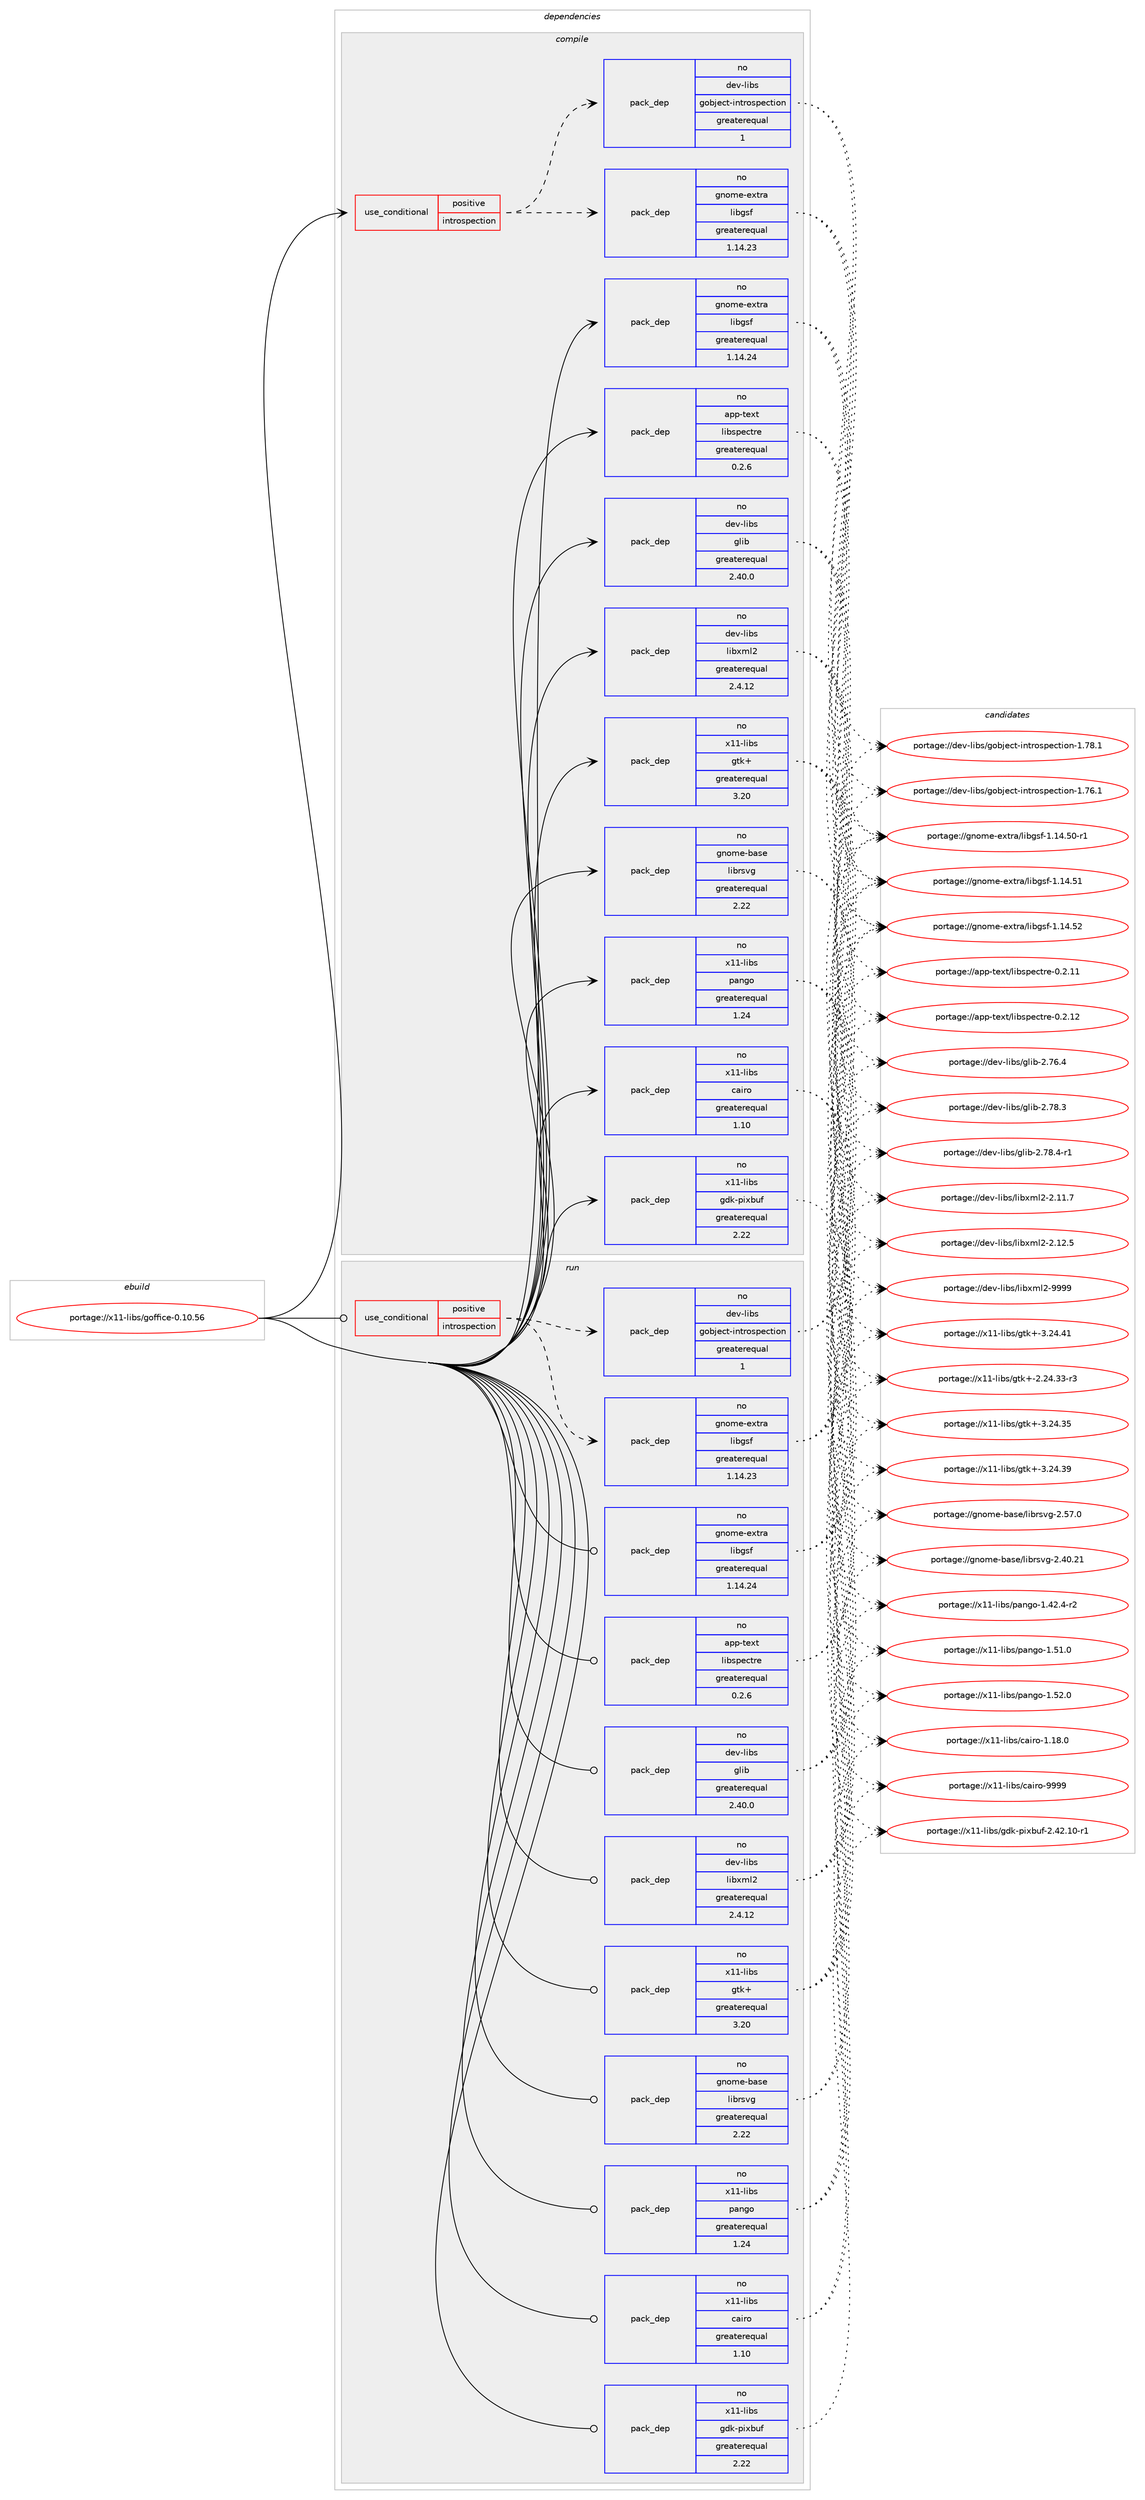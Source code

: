 digraph prolog {

# *************
# Graph options
# *************

newrank=true;
concentrate=true;
compound=true;
graph [rankdir=LR,fontname=Helvetica,fontsize=10,ranksep=1.5];#, ranksep=2.5, nodesep=0.2];
edge  [arrowhead=vee];
node  [fontname=Helvetica,fontsize=10];

# **********
# The ebuild
# **********

subgraph cluster_leftcol {
color=gray;
rank=same;
label=<<i>ebuild</i>>;
id [label="portage://x11-libs/goffice-0.10.56", color=red, width=4, href="../x11-libs/goffice-0.10.56.svg"];
}

# ****************
# The dependencies
# ****************

subgraph cluster_midcol {
color=gray;
label=<<i>dependencies</i>>;
subgraph cluster_compile {
fillcolor="#eeeeee";
style=filled;
label=<<i>compile</i>>;
subgraph cond6845 {
dependency9940 [label=<<TABLE BORDER="0" CELLBORDER="1" CELLSPACING="0" CELLPADDING="4"><TR><TD ROWSPAN="3" CELLPADDING="10">use_conditional</TD></TR><TR><TD>positive</TD></TR><TR><TD>introspection</TD></TR></TABLE>>, shape=none, color=red];
subgraph pack2933 {
dependency9941 [label=<<TABLE BORDER="0" CELLBORDER="1" CELLSPACING="0" CELLPADDING="4" WIDTH="220"><TR><TD ROWSPAN="6" CELLPADDING="30">pack_dep</TD></TR><TR><TD WIDTH="110">no</TD></TR><TR><TD>dev-libs</TD></TR><TR><TD>gobject-introspection</TD></TR><TR><TD>greaterequal</TD></TR><TR><TD>1</TD></TR></TABLE>>, shape=none, color=blue];
}
dependency9940:e -> dependency9941:w [weight=20,style="dashed",arrowhead="vee"];
subgraph pack2934 {
dependency9942 [label=<<TABLE BORDER="0" CELLBORDER="1" CELLSPACING="0" CELLPADDING="4" WIDTH="220"><TR><TD ROWSPAN="6" CELLPADDING="30">pack_dep</TD></TR><TR><TD WIDTH="110">no</TD></TR><TR><TD>gnome-extra</TD></TR><TR><TD>libgsf</TD></TR><TR><TD>greaterequal</TD></TR><TR><TD>1.14.23</TD></TR></TABLE>>, shape=none, color=blue];
}
dependency9940:e -> dependency9942:w [weight=20,style="dashed",arrowhead="vee"];
}
id:e -> dependency9940:w [weight=20,style="solid",arrowhead="vee"];
subgraph pack2935 {
dependency9943 [label=<<TABLE BORDER="0" CELLBORDER="1" CELLSPACING="0" CELLPADDING="4" WIDTH="220"><TR><TD ROWSPAN="6" CELLPADDING="30">pack_dep</TD></TR><TR><TD WIDTH="110">no</TD></TR><TR><TD>app-text</TD></TR><TR><TD>libspectre</TD></TR><TR><TD>greaterequal</TD></TR><TR><TD>0.2.6</TD></TR></TABLE>>, shape=none, color=blue];
}
id:e -> dependency9943:w [weight=20,style="solid",arrowhead="vee"];
subgraph pack2936 {
dependency9944 [label=<<TABLE BORDER="0" CELLBORDER="1" CELLSPACING="0" CELLPADDING="4" WIDTH="220"><TR><TD ROWSPAN="6" CELLPADDING="30">pack_dep</TD></TR><TR><TD WIDTH="110">no</TD></TR><TR><TD>dev-libs</TD></TR><TR><TD>glib</TD></TR><TR><TD>greaterequal</TD></TR><TR><TD>2.40.0</TD></TR></TABLE>>, shape=none, color=blue];
}
id:e -> dependency9944:w [weight=20,style="solid",arrowhead="vee"];
subgraph pack2937 {
dependency9945 [label=<<TABLE BORDER="0" CELLBORDER="1" CELLSPACING="0" CELLPADDING="4" WIDTH="220"><TR><TD ROWSPAN="6" CELLPADDING="30">pack_dep</TD></TR><TR><TD WIDTH="110">no</TD></TR><TR><TD>dev-libs</TD></TR><TR><TD>libxml2</TD></TR><TR><TD>greaterequal</TD></TR><TR><TD>2.4.12</TD></TR></TABLE>>, shape=none, color=blue];
}
id:e -> dependency9945:w [weight=20,style="solid",arrowhead="vee"];
# *** BEGIN UNKNOWN DEPENDENCY TYPE (TODO) ***
# id -> package_dependency(portage://x11-libs/goffice-0.10.56,install,no,dev-libs,libxslt,none,[,,],[],[])
# *** END UNKNOWN DEPENDENCY TYPE (TODO) ***

subgraph pack2938 {
dependency9946 [label=<<TABLE BORDER="0" CELLBORDER="1" CELLSPACING="0" CELLPADDING="4" WIDTH="220"><TR><TD ROWSPAN="6" CELLPADDING="30">pack_dep</TD></TR><TR><TD WIDTH="110">no</TD></TR><TR><TD>gnome-base</TD></TR><TR><TD>librsvg</TD></TR><TR><TD>greaterequal</TD></TR><TR><TD>2.22</TD></TR></TABLE>>, shape=none, color=blue];
}
id:e -> dependency9946:w [weight=20,style="solid",arrowhead="vee"];
subgraph pack2939 {
dependency9947 [label=<<TABLE BORDER="0" CELLBORDER="1" CELLSPACING="0" CELLPADDING="4" WIDTH="220"><TR><TD ROWSPAN="6" CELLPADDING="30">pack_dep</TD></TR><TR><TD WIDTH="110">no</TD></TR><TR><TD>gnome-extra</TD></TR><TR><TD>libgsf</TD></TR><TR><TD>greaterequal</TD></TR><TR><TD>1.14.24</TD></TR></TABLE>>, shape=none, color=blue];
}
id:e -> dependency9947:w [weight=20,style="solid",arrowhead="vee"];
subgraph pack2940 {
dependency9948 [label=<<TABLE BORDER="0" CELLBORDER="1" CELLSPACING="0" CELLPADDING="4" WIDTH="220"><TR><TD ROWSPAN="6" CELLPADDING="30">pack_dep</TD></TR><TR><TD WIDTH="110">no</TD></TR><TR><TD>x11-libs</TD></TR><TR><TD>cairo</TD></TR><TR><TD>greaterequal</TD></TR><TR><TD>1.10</TD></TR></TABLE>>, shape=none, color=blue];
}
id:e -> dependency9948:w [weight=20,style="solid",arrowhead="vee"];
subgraph pack2941 {
dependency9949 [label=<<TABLE BORDER="0" CELLBORDER="1" CELLSPACING="0" CELLPADDING="4" WIDTH="220"><TR><TD ROWSPAN="6" CELLPADDING="30">pack_dep</TD></TR><TR><TD WIDTH="110">no</TD></TR><TR><TD>x11-libs</TD></TR><TR><TD>gdk-pixbuf</TD></TR><TR><TD>greaterequal</TD></TR><TR><TD>2.22</TD></TR></TABLE>>, shape=none, color=blue];
}
id:e -> dependency9949:w [weight=20,style="solid",arrowhead="vee"];
subgraph pack2942 {
dependency9950 [label=<<TABLE BORDER="0" CELLBORDER="1" CELLSPACING="0" CELLPADDING="4" WIDTH="220"><TR><TD ROWSPAN="6" CELLPADDING="30">pack_dep</TD></TR><TR><TD WIDTH="110">no</TD></TR><TR><TD>x11-libs</TD></TR><TR><TD>gtk+</TD></TR><TR><TD>greaterequal</TD></TR><TR><TD>3.20</TD></TR></TABLE>>, shape=none, color=blue];
}
id:e -> dependency9950:w [weight=20,style="solid",arrowhead="vee"];
# *** BEGIN UNKNOWN DEPENDENCY TYPE (TODO) ***
# id -> package_dependency(portage://x11-libs/goffice-0.10.56,install,no,x11-libs,libXext,none,[,,],any_same_slot,[])
# *** END UNKNOWN DEPENDENCY TYPE (TODO) ***

# *** BEGIN UNKNOWN DEPENDENCY TYPE (TODO) ***
# id -> package_dependency(portage://x11-libs/goffice-0.10.56,install,no,x11-libs,libXrender,none,[,,],any_same_slot,[])
# *** END UNKNOWN DEPENDENCY TYPE (TODO) ***

subgraph pack2943 {
dependency9951 [label=<<TABLE BORDER="0" CELLBORDER="1" CELLSPACING="0" CELLPADDING="4" WIDTH="220"><TR><TD ROWSPAN="6" CELLPADDING="30">pack_dep</TD></TR><TR><TD WIDTH="110">no</TD></TR><TR><TD>x11-libs</TD></TR><TR><TD>pango</TD></TR><TR><TD>greaterequal</TD></TR><TR><TD>1.24</TD></TR></TABLE>>, shape=none, color=blue];
}
id:e -> dependency9951:w [weight=20,style="solid",arrowhead="vee"];
}
subgraph cluster_compileandrun {
fillcolor="#eeeeee";
style=filled;
label=<<i>compile and run</i>>;
}
subgraph cluster_run {
fillcolor="#eeeeee";
style=filled;
label=<<i>run</i>>;
subgraph cond6846 {
dependency9952 [label=<<TABLE BORDER="0" CELLBORDER="1" CELLSPACING="0" CELLPADDING="4"><TR><TD ROWSPAN="3" CELLPADDING="10">use_conditional</TD></TR><TR><TD>positive</TD></TR><TR><TD>introspection</TD></TR></TABLE>>, shape=none, color=red];
subgraph pack2944 {
dependency9953 [label=<<TABLE BORDER="0" CELLBORDER="1" CELLSPACING="0" CELLPADDING="4" WIDTH="220"><TR><TD ROWSPAN="6" CELLPADDING="30">pack_dep</TD></TR><TR><TD WIDTH="110">no</TD></TR><TR><TD>dev-libs</TD></TR><TR><TD>gobject-introspection</TD></TR><TR><TD>greaterequal</TD></TR><TR><TD>1</TD></TR></TABLE>>, shape=none, color=blue];
}
dependency9952:e -> dependency9953:w [weight=20,style="dashed",arrowhead="vee"];
subgraph pack2945 {
dependency9954 [label=<<TABLE BORDER="0" CELLBORDER="1" CELLSPACING="0" CELLPADDING="4" WIDTH="220"><TR><TD ROWSPAN="6" CELLPADDING="30">pack_dep</TD></TR><TR><TD WIDTH="110">no</TD></TR><TR><TD>gnome-extra</TD></TR><TR><TD>libgsf</TD></TR><TR><TD>greaterequal</TD></TR><TR><TD>1.14.23</TD></TR></TABLE>>, shape=none, color=blue];
}
dependency9952:e -> dependency9954:w [weight=20,style="dashed",arrowhead="vee"];
}
id:e -> dependency9952:w [weight=20,style="solid",arrowhead="odot"];
subgraph pack2946 {
dependency9955 [label=<<TABLE BORDER="0" CELLBORDER="1" CELLSPACING="0" CELLPADDING="4" WIDTH="220"><TR><TD ROWSPAN="6" CELLPADDING="30">pack_dep</TD></TR><TR><TD WIDTH="110">no</TD></TR><TR><TD>app-text</TD></TR><TR><TD>libspectre</TD></TR><TR><TD>greaterequal</TD></TR><TR><TD>0.2.6</TD></TR></TABLE>>, shape=none, color=blue];
}
id:e -> dependency9955:w [weight=20,style="solid",arrowhead="odot"];
subgraph pack2947 {
dependency9956 [label=<<TABLE BORDER="0" CELLBORDER="1" CELLSPACING="0" CELLPADDING="4" WIDTH="220"><TR><TD ROWSPAN="6" CELLPADDING="30">pack_dep</TD></TR><TR><TD WIDTH="110">no</TD></TR><TR><TD>dev-libs</TD></TR><TR><TD>glib</TD></TR><TR><TD>greaterequal</TD></TR><TR><TD>2.40.0</TD></TR></TABLE>>, shape=none, color=blue];
}
id:e -> dependency9956:w [weight=20,style="solid",arrowhead="odot"];
subgraph pack2948 {
dependency9957 [label=<<TABLE BORDER="0" CELLBORDER="1" CELLSPACING="0" CELLPADDING="4" WIDTH="220"><TR><TD ROWSPAN="6" CELLPADDING="30">pack_dep</TD></TR><TR><TD WIDTH="110">no</TD></TR><TR><TD>dev-libs</TD></TR><TR><TD>libxml2</TD></TR><TR><TD>greaterequal</TD></TR><TR><TD>2.4.12</TD></TR></TABLE>>, shape=none, color=blue];
}
id:e -> dependency9957:w [weight=20,style="solid",arrowhead="odot"];
# *** BEGIN UNKNOWN DEPENDENCY TYPE (TODO) ***
# id -> package_dependency(portage://x11-libs/goffice-0.10.56,run,no,dev-libs,libxslt,none,[,,],[],[])
# *** END UNKNOWN DEPENDENCY TYPE (TODO) ***

subgraph pack2949 {
dependency9958 [label=<<TABLE BORDER="0" CELLBORDER="1" CELLSPACING="0" CELLPADDING="4" WIDTH="220"><TR><TD ROWSPAN="6" CELLPADDING="30">pack_dep</TD></TR><TR><TD WIDTH="110">no</TD></TR><TR><TD>gnome-base</TD></TR><TR><TD>librsvg</TD></TR><TR><TD>greaterequal</TD></TR><TR><TD>2.22</TD></TR></TABLE>>, shape=none, color=blue];
}
id:e -> dependency9958:w [weight=20,style="solid",arrowhead="odot"];
subgraph pack2950 {
dependency9959 [label=<<TABLE BORDER="0" CELLBORDER="1" CELLSPACING="0" CELLPADDING="4" WIDTH="220"><TR><TD ROWSPAN="6" CELLPADDING="30">pack_dep</TD></TR><TR><TD WIDTH="110">no</TD></TR><TR><TD>gnome-extra</TD></TR><TR><TD>libgsf</TD></TR><TR><TD>greaterequal</TD></TR><TR><TD>1.14.24</TD></TR></TABLE>>, shape=none, color=blue];
}
id:e -> dependency9959:w [weight=20,style="solid",arrowhead="odot"];
subgraph pack2951 {
dependency9960 [label=<<TABLE BORDER="0" CELLBORDER="1" CELLSPACING="0" CELLPADDING="4" WIDTH="220"><TR><TD ROWSPAN="6" CELLPADDING="30">pack_dep</TD></TR><TR><TD WIDTH="110">no</TD></TR><TR><TD>x11-libs</TD></TR><TR><TD>cairo</TD></TR><TR><TD>greaterequal</TD></TR><TR><TD>1.10</TD></TR></TABLE>>, shape=none, color=blue];
}
id:e -> dependency9960:w [weight=20,style="solid",arrowhead="odot"];
subgraph pack2952 {
dependency9961 [label=<<TABLE BORDER="0" CELLBORDER="1" CELLSPACING="0" CELLPADDING="4" WIDTH="220"><TR><TD ROWSPAN="6" CELLPADDING="30">pack_dep</TD></TR><TR><TD WIDTH="110">no</TD></TR><TR><TD>x11-libs</TD></TR><TR><TD>gdk-pixbuf</TD></TR><TR><TD>greaterequal</TD></TR><TR><TD>2.22</TD></TR></TABLE>>, shape=none, color=blue];
}
id:e -> dependency9961:w [weight=20,style="solid",arrowhead="odot"];
subgraph pack2953 {
dependency9962 [label=<<TABLE BORDER="0" CELLBORDER="1" CELLSPACING="0" CELLPADDING="4" WIDTH="220"><TR><TD ROWSPAN="6" CELLPADDING="30">pack_dep</TD></TR><TR><TD WIDTH="110">no</TD></TR><TR><TD>x11-libs</TD></TR><TR><TD>gtk+</TD></TR><TR><TD>greaterequal</TD></TR><TR><TD>3.20</TD></TR></TABLE>>, shape=none, color=blue];
}
id:e -> dependency9962:w [weight=20,style="solid",arrowhead="odot"];
# *** BEGIN UNKNOWN DEPENDENCY TYPE (TODO) ***
# id -> package_dependency(portage://x11-libs/goffice-0.10.56,run,no,x11-libs,libXext,none,[,,],any_same_slot,[])
# *** END UNKNOWN DEPENDENCY TYPE (TODO) ***

# *** BEGIN UNKNOWN DEPENDENCY TYPE (TODO) ***
# id -> package_dependency(portage://x11-libs/goffice-0.10.56,run,no,x11-libs,libXrender,none,[,,],any_same_slot,[])
# *** END UNKNOWN DEPENDENCY TYPE (TODO) ***

subgraph pack2954 {
dependency9963 [label=<<TABLE BORDER="0" CELLBORDER="1" CELLSPACING="0" CELLPADDING="4" WIDTH="220"><TR><TD ROWSPAN="6" CELLPADDING="30">pack_dep</TD></TR><TR><TD WIDTH="110">no</TD></TR><TR><TD>x11-libs</TD></TR><TR><TD>pango</TD></TR><TR><TD>greaterequal</TD></TR><TR><TD>1.24</TD></TR></TABLE>>, shape=none, color=blue];
}
id:e -> dependency9963:w [weight=20,style="solid",arrowhead="odot"];
}
}

# **************
# The candidates
# **************

subgraph cluster_choices {
rank=same;
color=gray;
label=<<i>candidates</i>>;

subgraph choice2933 {
color=black;
nodesep=1;
choice1001011184510810598115471031119810610199116451051101161141111151121019911610511111045494655544649 [label="portage://dev-libs/gobject-introspection-1.76.1", color=red, width=4,href="../dev-libs/gobject-introspection-1.76.1.svg"];
choice1001011184510810598115471031119810610199116451051101161141111151121019911610511111045494655564649 [label="portage://dev-libs/gobject-introspection-1.78.1", color=red, width=4,href="../dev-libs/gobject-introspection-1.78.1.svg"];
dependency9941:e -> choice1001011184510810598115471031119810610199116451051101161141111151121019911610511111045494655544649:w [style=dotted,weight="100"];
dependency9941:e -> choice1001011184510810598115471031119810610199116451051101161141111151121019911610511111045494655564649:w [style=dotted,weight="100"];
}
subgraph choice2934 {
color=black;
nodesep=1;
choice1031101111091014510112011611497471081059810311510245494649524653484511449 [label="portage://gnome-extra/libgsf-1.14.50-r1", color=red, width=4,href="../gnome-extra/libgsf-1.14.50-r1.svg"];
choice103110111109101451011201161149747108105981031151024549464952465349 [label="portage://gnome-extra/libgsf-1.14.51", color=red, width=4,href="../gnome-extra/libgsf-1.14.51.svg"];
choice103110111109101451011201161149747108105981031151024549464952465350 [label="portage://gnome-extra/libgsf-1.14.52", color=red, width=4,href="../gnome-extra/libgsf-1.14.52.svg"];
dependency9942:e -> choice1031101111091014510112011611497471081059810311510245494649524653484511449:w [style=dotted,weight="100"];
dependency9942:e -> choice103110111109101451011201161149747108105981031151024549464952465349:w [style=dotted,weight="100"];
dependency9942:e -> choice103110111109101451011201161149747108105981031151024549464952465350:w [style=dotted,weight="100"];
}
subgraph choice2935 {
color=black;
nodesep=1;
choice971121124511610112011647108105981151121019911611410145484650464949 [label="portage://app-text/libspectre-0.2.11", color=red, width=4,href="../app-text/libspectre-0.2.11.svg"];
choice971121124511610112011647108105981151121019911611410145484650464950 [label="portage://app-text/libspectre-0.2.12", color=red, width=4,href="../app-text/libspectre-0.2.12.svg"];
dependency9943:e -> choice971121124511610112011647108105981151121019911611410145484650464949:w [style=dotted,weight="100"];
dependency9943:e -> choice971121124511610112011647108105981151121019911611410145484650464950:w [style=dotted,weight="100"];
}
subgraph choice2936 {
color=black;
nodesep=1;
choice1001011184510810598115471031081059845504655544652 [label="portage://dev-libs/glib-2.76.4", color=red, width=4,href="../dev-libs/glib-2.76.4.svg"];
choice1001011184510810598115471031081059845504655564651 [label="portage://dev-libs/glib-2.78.3", color=red, width=4,href="../dev-libs/glib-2.78.3.svg"];
choice10010111845108105981154710310810598455046555646524511449 [label="portage://dev-libs/glib-2.78.4-r1", color=red, width=4,href="../dev-libs/glib-2.78.4-r1.svg"];
dependency9944:e -> choice1001011184510810598115471031081059845504655544652:w [style=dotted,weight="100"];
dependency9944:e -> choice1001011184510810598115471031081059845504655564651:w [style=dotted,weight="100"];
dependency9944:e -> choice10010111845108105981154710310810598455046555646524511449:w [style=dotted,weight="100"];
}
subgraph choice2937 {
color=black;
nodesep=1;
choice100101118451081059811547108105981201091085045504649494655 [label="portage://dev-libs/libxml2-2.11.7", color=red, width=4,href="../dev-libs/libxml2-2.11.7.svg"];
choice100101118451081059811547108105981201091085045504649504653 [label="portage://dev-libs/libxml2-2.12.5", color=red, width=4,href="../dev-libs/libxml2-2.12.5.svg"];
choice10010111845108105981154710810598120109108504557575757 [label="portage://dev-libs/libxml2-9999", color=red, width=4,href="../dev-libs/libxml2-9999.svg"];
dependency9945:e -> choice100101118451081059811547108105981201091085045504649494655:w [style=dotted,weight="100"];
dependency9945:e -> choice100101118451081059811547108105981201091085045504649504653:w [style=dotted,weight="100"];
dependency9945:e -> choice10010111845108105981154710810598120109108504557575757:w [style=dotted,weight="100"];
}
subgraph choice2938 {
color=black;
nodesep=1;
choice10311011110910145989711510147108105981141151181034550465248465049 [label="portage://gnome-base/librsvg-2.40.21", color=red, width=4,href="../gnome-base/librsvg-2.40.21.svg"];
choice103110111109101459897115101471081059811411511810345504653554648 [label="portage://gnome-base/librsvg-2.57.0", color=red, width=4,href="../gnome-base/librsvg-2.57.0.svg"];
dependency9946:e -> choice10311011110910145989711510147108105981141151181034550465248465049:w [style=dotted,weight="100"];
dependency9946:e -> choice103110111109101459897115101471081059811411511810345504653554648:w [style=dotted,weight="100"];
}
subgraph choice2939 {
color=black;
nodesep=1;
choice1031101111091014510112011611497471081059810311510245494649524653484511449 [label="portage://gnome-extra/libgsf-1.14.50-r1", color=red, width=4,href="../gnome-extra/libgsf-1.14.50-r1.svg"];
choice103110111109101451011201161149747108105981031151024549464952465349 [label="portage://gnome-extra/libgsf-1.14.51", color=red, width=4,href="../gnome-extra/libgsf-1.14.51.svg"];
choice103110111109101451011201161149747108105981031151024549464952465350 [label="portage://gnome-extra/libgsf-1.14.52", color=red, width=4,href="../gnome-extra/libgsf-1.14.52.svg"];
dependency9947:e -> choice1031101111091014510112011611497471081059810311510245494649524653484511449:w [style=dotted,weight="100"];
dependency9947:e -> choice103110111109101451011201161149747108105981031151024549464952465349:w [style=dotted,weight="100"];
dependency9947:e -> choice103110111109101451011201161149747108105981031151024549464952465350:w [style=dotted,weight="100"];
}
subgraph choice2940 {
color=black;
nodesep=1;
choice1204949451081059811547999710511411145494649564648 [label="portage://x11-libs/cairo-1.18.0", color=red, width=4,href="../x11-libs/cairo-1.18.0.svg"];
choice120494945108105981154799971051141114557575757 [label="portage://x11-libs/cairo-9999", color=red, width=4,href="../x11-libs/cairo-9999.svg"];
dependency9948:e -> choice1204949451081059811547999710511411145494649564648:w [style=dotted,weight="100"];
dependency9948:e -> choice120494945108105981154799971051141114557575757:w [style=dotted,weight="100"];
}
subgraph choice2941 {
color=black;
nodesep=1;
choice1204949451081059811547103100107451121051209811710245504652504649484511449 [label="portage://x11-libs/gdk-pixbuf-2.42.10-r1", color=red, width=4,href="../x11-libs/gdk-pixbuf-2.42.10-r1.svg"];
dependency9949:e -> choice1204949451081059811547103100107451121051209811710245504652504649484511449:w [style=dotted,weight="100"];
}
subgraph choice2942 {
color=black;
nodesep=1;
choice12049494510810598115471031161074345504650524651514511451 [label="portage://x11-libs/gtk+-2.24.33-r3", color=red, width=4,href="../x11-libs/gtk+-2.24.33-r3.svg"];
choice1204949451081059811547103116107434551465052465153 [label="portage://x11-libs/gtk+-3.24.35", color=red, width=4,href="../x11-libs/gtk+-3.24.35.svg"];
choice1204949451081059811547103116107434551465052465157 [label="portage://x11-libs/gtk+-3.24.39", color=red, width=4,href="../x11-libs/gtk+-3.24.39.svg"];
choice1204949451081059811547103116107434551465052465249 [label="portage://x11-libs/gtk+-3.24.41", color=red, width=4,href="../x11-libs/gtk+-3.24.41.svg"];
dependency9950:e -> choice12049494510810598115471031161074345504650524651514511451:w [style=dotted,weight="100"];
dependency9950:e -> choice1204949451081059811547103116107434551465052465153:w [style=dotted,weight="100"];
dependency9950:e -> choice1204949451081059811547103116107434551465052465157:w [style=dotted,weight="100"];
dependency9950:e -> choice1204949451081059811547103116107434551465052465249:w [style=dotted,weight="100"];
}
subgraph choice2943 {
color=black;
nodesep=1;
choice120494945108105981154711297110103111454946525046524511450 [label="portage://x11-libs/pango-1.42.4-r2", color=red, width=4,href="../x11-libs/pango-1.42.4-r2.svg"];
choice12049494510810598115471129711010311145494653494648 [label="portage://x11-libs/pango-1.51.0", color=red, width=4,href="../x11-libs/pango-1.51.0.svg"];
choice12049494510810598115471129711010311145494653504648 [label="portage://x11-libs/pango-1.52.0", color=red, width=4,href="../x11-libs/pango-1.52.0.svg"];
dependency9951:e -> choice120494945108105981154711297110103111454946525046524511450:w [style=dotted,weight="100"];
dependency9951:e -> choice12049494510810598115471129711010311145494653494648:w [style=dotted,weight="100"];
dependency9951:e -> choice12049494510810598115471129711010311145494653504648:w [style=dotted,weight="100"];
}
subgraph choice2944 {
color=black;
nodesep=1;
choice1001011184510810598115471031119810610199116451051101161141111151121019911610511111045494655544649 [label="portage://dev-libs/gobject-introspection-1.76.1", color=red, width=4,href="../dev-libs/gobject-introspection-1.76.1.svg"];
choice1001011184510810598115471031119810610199116451051101161141111151121019911610511111045494655564649 [label="portage://dev-libs/gobject-introspection-1.78.1", color=red, width=4,href="../dev-libs/gobject-introspection-1.78.1.svg"];
dependency9953:e -> choice1001011184510810598115471031119810610199116451051101161141111151121019911610511111045494655544649:w [style=dotted,weight="100"];
dependency9953:e -> choice1001011184510810598115471031119810610199116451051101161141111151121019911610511111045494655564649:w [style=dotted,weight="100"];
}
subgraph choice2945 {
color=black;
nodesep=1;
choice1031101111091014510112011611497471081059810311510245494649524653484511449 [label="portage://gnome-extra/libgsf-1.14.50-r1", color=red, width=4,href="../gnome-extra/libgsf-1.14.50-r1.svg"];
choice103110111109101451011201161149747108105981031151024549464952465349 [label="portage://gnome-extra/libgsf-1.14.51", color=red, width=4,href="../gnome-extra/libgsf-1.14.51.svg"];
choice103110111109101451011201161149747108105981031151024549464952465350 [label="portage://gnome-extra/libgsf-1.14.52", color=red, width=4,href="../gnome-extra/libgsf-1.14.52.svg"];
dependency9954:e -> choice1031101111091014510112011611497471081059810311510245494649524653484511449:w [style=dotted,weight="100"];
dependency9954:e -> choice103110111109101451011201161149747108105981031151024549464952465349:w [style=dotted,weight="100"];
dependency9954:e -> choice103110111109101451011201161149747108105981031151024549464952465350:w [style=dotted,weight="100"];
}
subgraph choice2946 {
color=black;
nodesep=1;
choice971121124511610112011647108105981151121019911611410145484650464949 [label="portage://app-text/libspectre-0.2.11", color=red, width=4,href="../app-text/libspectre-0.2.11.svg"];
choice971121124511610112011647108105981151121019911611410145484650464950 [label="portage://app-text/libspectre-0.2.12", color=red, width=4,href="../app-text/libspectre-0.2.12.svg"];
dependency9955:e -> choice971121124511610112011647108105981151121019911611410145484650464949:w [style=dotted,weight="100"];
dependency9955:e -> choice971121124511610112011647108105981151121019911611410145484650464950:w [style=dotted,weight="100"];
}
subgraph choice2947 {
color=black;
nodesep=1;
choice1001011184510810598115471031081059845504655544652 [label="portage://dev-libs/glib-2.76.4", color=red, width=4,href="../dev-libs/glib-2.76.4.svg"];
choice1001011184510810598115471031081059845504655564651 [label="portage://dev-libs/glib-2.78.3", color=red, width=4,href="../dev-libs/glib-2.78.3.svg"];
choice10010111845108105981154710310810598455046555646524511449 [label="portage://dev-libs/glib-2.78.4-r1", color=red, width=4,href="../dev-libs/glib-2.78.4-r1.svg"];
dependency9956:e -> choice1001011184510810598115471031081059845504655544652:w [style=dotted,weight="100"];
dependency9956:e -> choice1001011184510810598115471031081059845504655564651:w [style=dotted,weight="100"];
dependency9956:e -> choice10010111845108105981154710310810598455046555646524511449:w [style=dotted,weight="100"];
}
subgraph choice2948 {
color=black;
nodesep=1;
choice100101118451081059811547108105981201091085045504649494655 [label="portage://dev-libs/libxml2-2.11.7", color=red, width=4,href="../dev-libs/libxml2-2.11.7.svg"];
choice100101118451081059811547108105981201091085045504649504653 [label="portage://dev-libs/libxml2-2.12.5", color=red, width=4,href="../dev-libs/libxml2-2.12.5.svg"];
choice10010111845108105981154710810598120109108504557575757 [label="portage://dev-libs/libxml2-9999", color=red, width=4,href="../dev-libs/libxml2-9999.svg"];
dependency9957:e -> choice100101118451081059811547108105981201091085045504649494655:w [style=dotted,weight="100"];
dependency9957:e -> choice100101118451081059811547108105981201091085045504649504653:w [style=dotted,weight="100"];
dependency9957:e -> choice10010111845108105981154710810598120109108504557575757:w [style=dotted,weight="100"];
}
subgraph choice2949 {
color=black;
nodesep=1;
choice10311011110910145989711510147108105981141151181034550465248465049 [label="portage://gnome-base/librsvg-2.40.21", color=red, width=4,href="../gnome-base/librsvg-2.40.21.svg"];
choice103110111109101459897115101471081059811411511810345504653554648 [label="portage://gnome-base/librsvg-2.57.0", color=red, width=4,href="../gnome-base/librsvg-2.57.0.svg"];
dependency9958:e -> choice10311011110910145989711510147108105981141151181034550465248465049:w [style=dotted,weight="100"];
dependency9958:e -> choice103110111109101459897115101471081059811411511810345504653554648:w [style=dotted,weight="100"];
}
subgraph choice2950 {
color=black;
nodesep=1;
choice1031101111091014510112011611497471081059810311510245494649524653484511449 [label="portage://gnome-extra/libgsf-1.14.50-r1", color=red, width=4,href="../gnome-extra/libgsf-1.14.50-r1.svg"];
choice103110111109101451011201161149747108105981031151024549464952465349 [label="portage://gnome-extra/libgsf-1.14.51", color=red, width=4,href="../gnome-extra/libgsf-1.14.51.svg"];
choice103110111109101451011201161149747108105981031151024549464952465350 [label="portage://gnome-extra/libgsf-1.14.52", color=red, width=4,href="../gnome-extra/libgsf-1.14.52.svg"];
dependency9959:e -> choice1031101111091014510112011611497471081059810311510245494649524653484511449:w [style=dotted,weight="100"];
dependency9959:e -> choice103110111109101451011201161149747108105981031151024549464952465349:w [style=dotted,weight="100"];
dependency9959:e -> choice103110111109101451011201161149747108105981031151024549464952465350:w [style=dotted,weight="100"];
}
subgraph choice2951 {
color=black;
nodesep=1;
choice1204949451081059811547999710511411145494649564648 [label="portage://x11-libs/cairo-1.18.0", color=red, width=4,href="../x11-libs/cairo-1.18.0.svg"];
choice120494945108105981154799971051141114557575757 [label="portage://x11-libs/cairo-9999", color=red, width=4,href="../x11-libs/cairo-9999.svg"];
dependency9960:e -> choice1204949451081059811547999710511411145494649564648:w [style=dotted,weight="100"];
dependency9960:e -> choice120494945108105981154799971051141114557575757:w [style=dotted,weight="100"];
}
subgraph choice2952 {
color=black;
nodesep=1;
choice1204949451081059811547103100107451121051209811710245504652504649484511449 [label="portage://x11-libs/gdk-pixbuf-2.42.10-r1", color=red, width=4,href="../x11-libs/gdk-pixbuf-2.42.10-r1.svg"];
dependency9961:e -> choice1204949451081059811547103100107451121051209811710245504652504649484511449:w [style=dotted,weight="100"];
}
subgraph choice2953 {
color=black;
nodesep=1;
choice12049494510810598115471031161074345504650524651514511451 [label="portage://x11-libs/gtk+-2.24.33-r3", color=red, width=4,href="../x11-libs/gtk+-2.24.33-r3.svg"];
choice1204949451081059811547103116107434551465052465153 [label="portage://x11-libs/gtk+-3.24.35", color=red, width=4,href="../x11-libs/gtk+-3.24.35.svg"];
choice1204949451081059811547103116107434551465052465157 [label="portage://x11-libs/gtk+-3.24.39", color=red, width=4,href="../x11-libs/gtk+-3.24.39.svg"];
choice1204949451081059811547103116107434551465052465249 [label="portage://x11-libs/gtk+-3.24.41", color=red, width=4,href="../x11-libs/gtk+-3.24.41.svg"];
dependency9962:e -> choice12049494510810598115471031161074345504650524651514511451:w [style=dotted,weight="100"];
dependency9962:e -> choice1204949451081059811547103116107434551465052465153:w [style=dotted,weight="100"];
dependency9962:e -> choice1204949451081059811547103116107434551465052465157:w [style=dotted,weight="100"];
dependency9962:e -> choice1204949451081059811547103116107434551465052465249:w [style=dotted,weight="100"];
}
subgraph choice2954 {
color=black;
nodesep=1;
choice120494945108105981154711297110103111454946525046524511450 [label="portage://x11-libs/pango-1.42.4-r2", color=red, width=4,href="../x11-libs/pango-1.42.4-r2.svg"];
choice12049494510810598115471129711010311145494653494648 [label="portage://x11-libs/pango-1.51.0", color=red, width=4,href="../x11-libs/pango-1.51.0.svg"];
choice12049494510810598115471129711010311145494653504648 [label="portage://x11-libs/pango-1.52.0", color=red, width=4,href="../x11-libs/pango-1.52.0.svg"];
dependency9963:e -> choice120494945108105981154711297110103111454946525046524511450:w [style=dotted,weight="100"];
dependency9963:e -> choice12049494510810598115471129711010311145494653494648:w [style=dotted,weight="100"];
dependency9963:e -> choice12049494510810598115471129711010311145494653504648:w [style=dotted,weight="100"];
}
}

}
